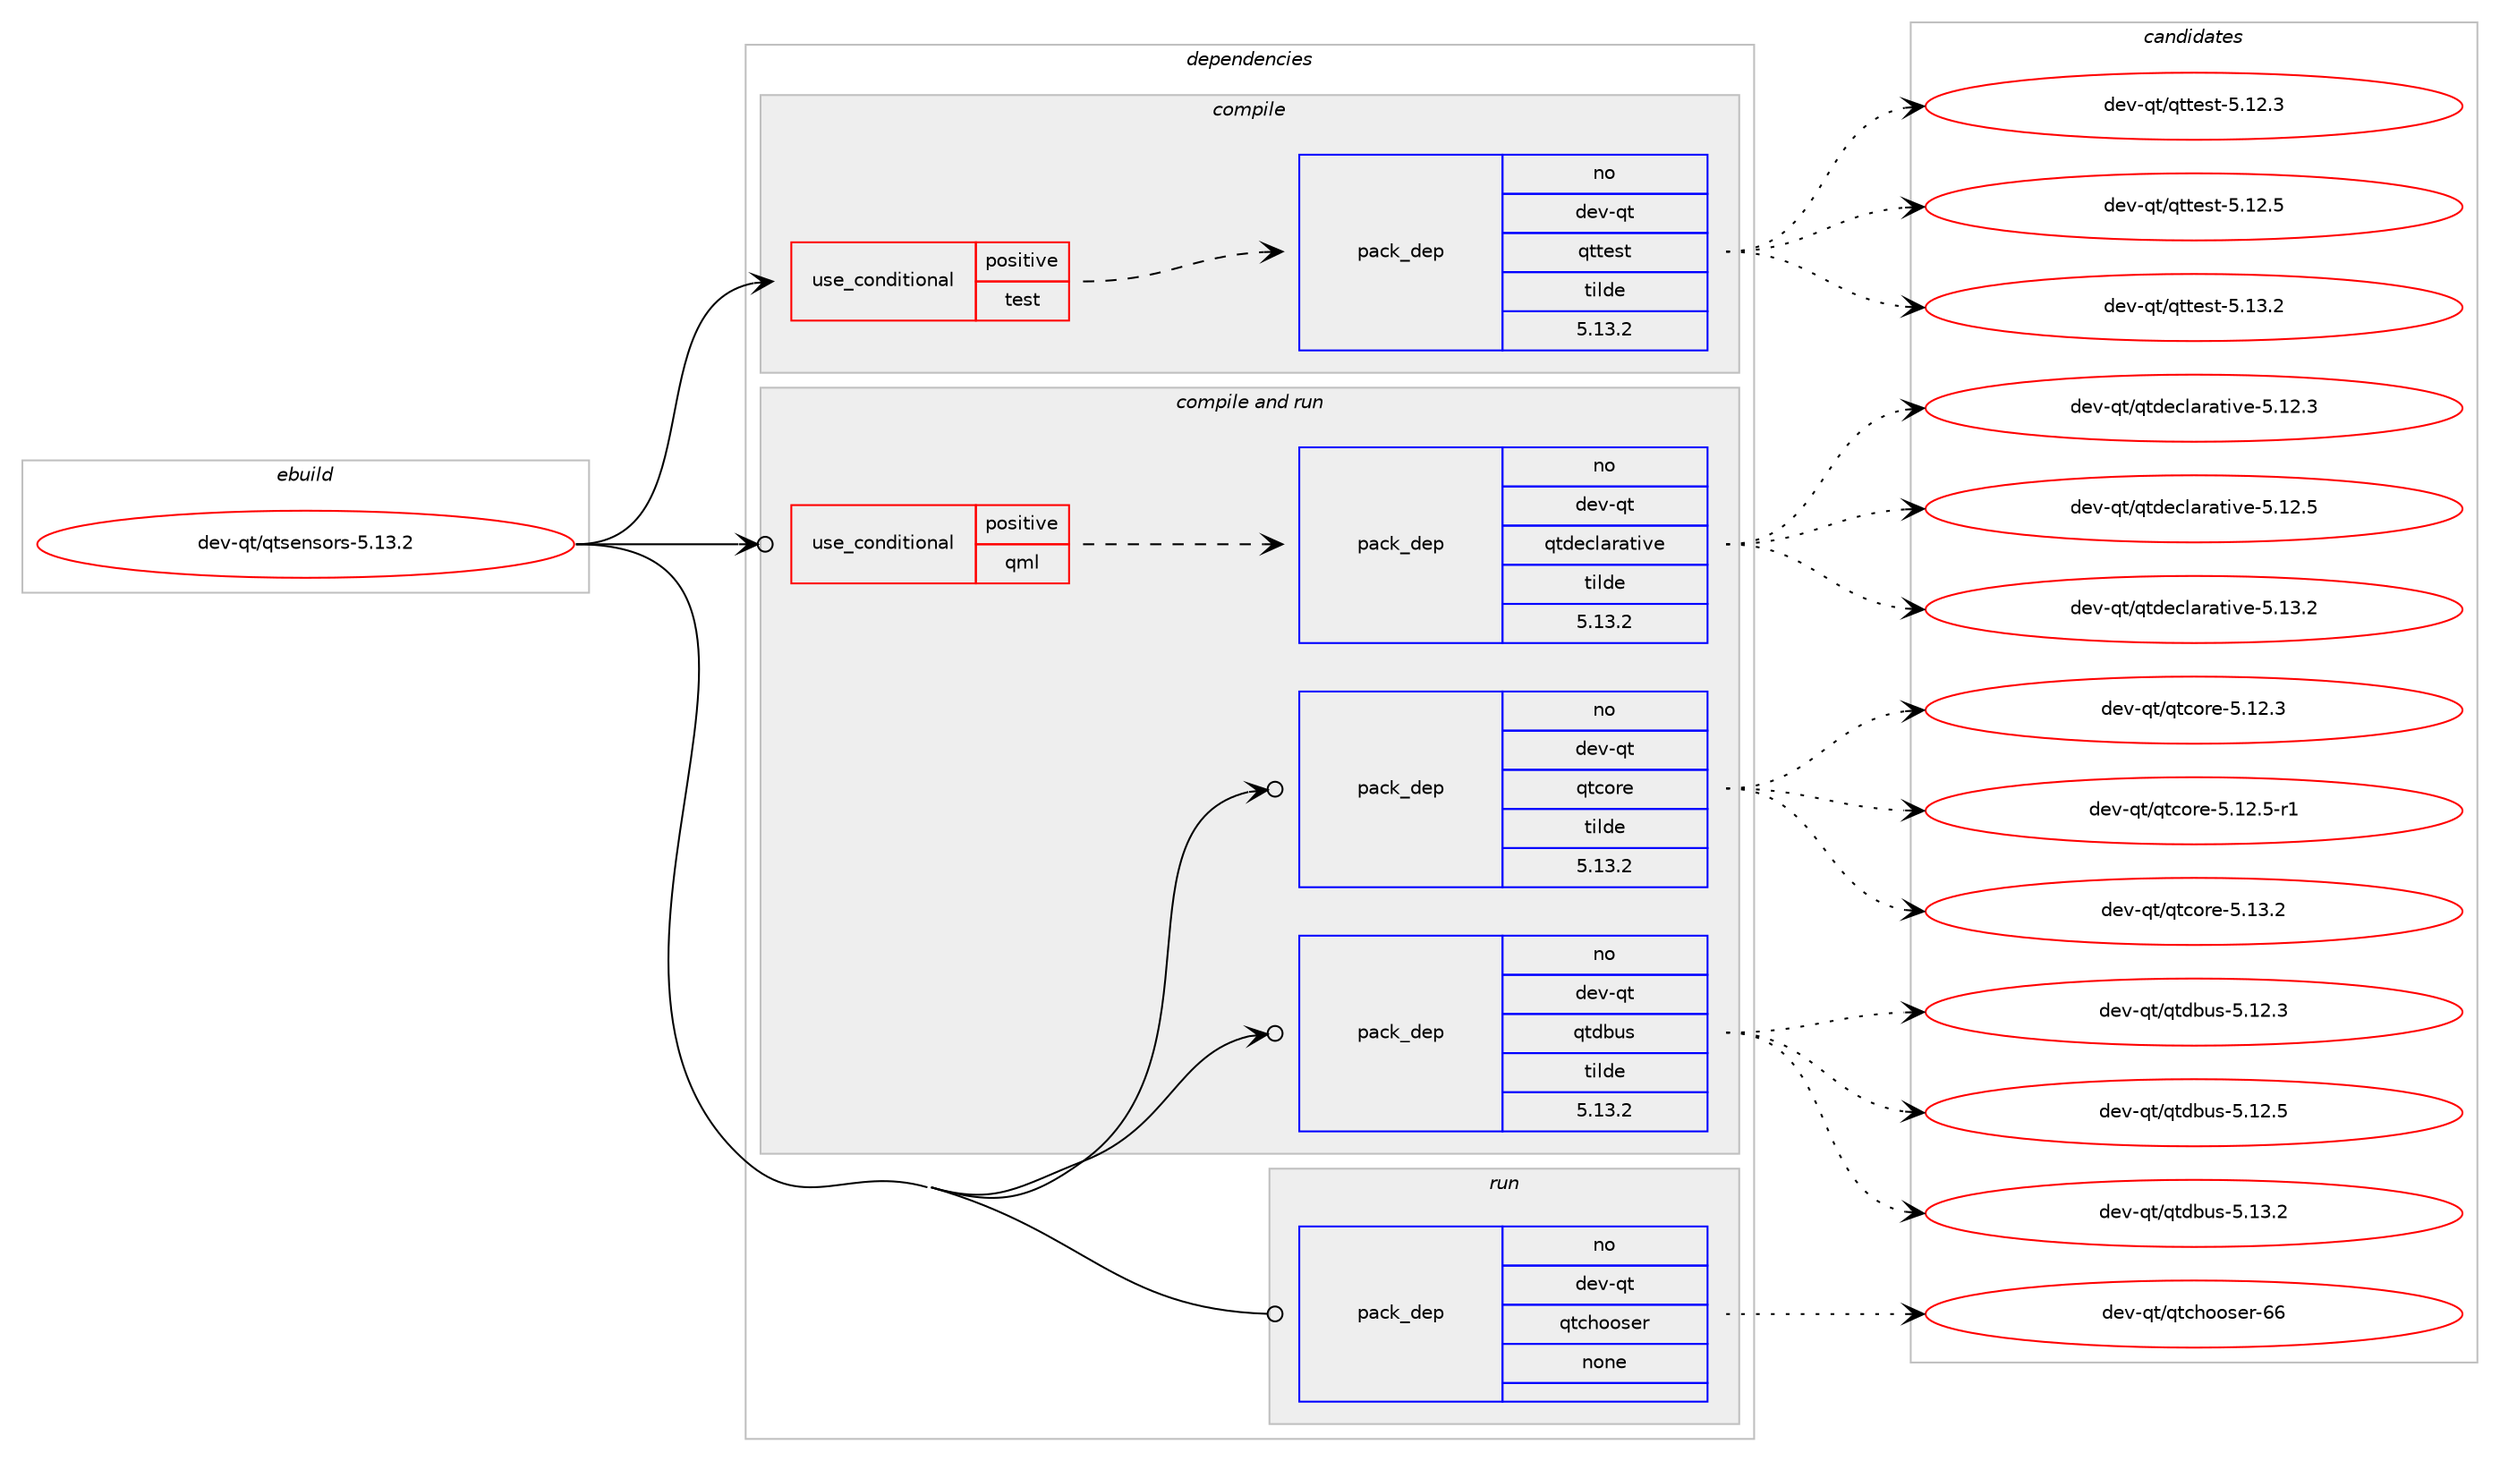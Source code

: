 digraph prolog {

# *************
# Graph options
# *************

newrank=true;
concentrate=true;
compound=true;
graph [rankdir=LR,fontname=Helvetica,fontsize=10,ranksep=1.5];#, ranksep=2.5, nodesep=0.2];
edge  [arrowhead=vee];
node  [fontname=Helvetica,fontsize=10];

# **********
# The ebuild
# **********

subgraph cluster_leftcol {
color=gray;
rank=same;
label=<<i>ebuild</i>>;
id [label="dev-qt/qtsensors-5.13.2", color=red, width=4, href="../dev-qt/qtsensors-5.13.2.svg"];
}

# ****************
# The dependencies
# ****************

subgraph cluster_midcol {
color=gray;
label=<<i>dependencies</i>>;
subgraph cluster_compile {
fillcolor="#eeeeee";
style=filled;
label=<<i>compile</i>>;
subgraph cond152409 {
dependency646987 [label=<<TABLE BORDER="0" CELLBORDER="1" CELLSPACING="0" CELLPADDING="4"><TR><TD ROWSPAN="3" CELLPADDING="10">use_conditional</TD></TR><TR><TD>positive</TD></TR><TR><TD>test</TD></TR></TABLE>>, shape=none, color=red];
subgraph pack482687 {
dependency646988 [label=<<TABLE BORDER="0" CELLBORDER="1" CELLSPACING="0" CELLPADDING="4" WIDTH="220"><TR><TD ROWSPAN="6" CELLPADDING="30">pack_dep</TD></TR><TR><TD WIDTH="110">no</TD></TR><TR><TD>dev-qt</TD></TR><TR><TD>qttest</TD></TR><TR><TD>tilde</TD></TR><TR><TD>5.13.2</TD></TR></TABLE>>, shape=none, color=blue];
}
dependency646987:e -> dependency646988:w [weight=20,style="dashed",arrowhead="vee"];
}
id:e -> dependency646987:w [weight=20,style="solid",arrowhead="vee"];
}
subgraph cluster_compileandrun {
fillcolor="#eeeeee";
style=filled;
label=<<i>compile and run</i>>;
subgraph cond152410 {
dependency646989 [label=<<TABLE BORDER="0" CELLBORDER="1" CELLSPACING="0" CELLPADDING="4"><TR><TD ROWSPAN="3" CELLPADDING="10">use_conditional</TD></TR><TR><TD>positive</TD></TR><TR><TD>qml</TD></TR></TABLE>>, shape=none, color=red];
subgraph pack482688 {
dependency646990 [label=<<TABLE BORDER="0" CELLBORDER="1" CELLSPACING="0" CELLPADDING="4" WIDTH="220"><TR><TD ROWSPAN="6" CELLPADDING="30">pack_dep</TD></TR><TR><TD WIDTH="110">no</TD></TR><TR><TD>dev-qt</TD></TR><TR><TD>qtdeclarative</TD></TR><TR><TD>tilde</TD></TR><TR><TD>5.13.2</TD></TR></TABLE>>, shape=none, color=blue];
}
dependency646989:e -> dependency646990:w [weight=20,style="dashed",arrowhead="vee"];
}
id:e -> dependency646989:w [weight=20,style="solid",arrowhead="odotvee"];
subgraph pack482689 {
dependency646991 [label=<<TABLE BORDER="0" CELLBORDER="1" CELLSPACING="0" CELLPADDING="4" WIDTH="220"><TR><TD ROWSPAN="6" CELLPADDING="30">pack_dep</TD></TR><TR><TD WIDTH="110">no</TD></TR><TR><TD>dev-qt</TD></TR><TR><TD>qtcore</TD></TR><TR><TD>tilde</TD></TR><TR><TD>5.13.2</TD></TR></TABLE>>, shape=none, color=blue];
}
id:e -> dependency646991:w [weight=20,style="solid",arrowhead="odotvee"];
subgraph pack482690 {
dependency646992 [label=<<TABLE BORDER="0" CELLBORDER="1" CELLSPACING="0" CELLPADDING="4" WIDTH="220"><TR><TD ROWSPAN="6" CELLPADDING="30">pack_dep</TD></TR><TR><TD WIDTH="110">no</TD></TR><TR><TD>dev-qt</TD></TR><TR><TD>qtdbus</TD></TR><TR><TD>tilde</TD></TR><TR><TD>5.13.2</TD></TR></TABLE>>, shape=none, color=blue];
}
id:e -> dependency646992:w [weight=20,style="solid",arrowhead="odotvee"];
}
subgraph cluster_run {
fillcolor="#eeeeee";
style=filled;
label=<<i>run</i>>;
subgraph pack482691 {
dependency646993 [label=<<TABLE BORDER="0" CELLBORDER="1" CELLSPACING="0" CELLPADDING="4" WIDTH="220"><TR><TD ROWSPAN="6" CELLPADDING="30">pack_dep</TD></TR><TR><TD WIDTH="110">no</TD></TR><TR><TD>dev-qt</TD></TR><TR><TD>qtchooser</TD></TR><TR><TD>none</TD></TR><TR><TD></TD></TR></TABLE>>, shape=none, color=blue];
}
id:e -> dependency646993:w [weight=20,style="solid",arrowhead="odot"];
}
}

# **************
# The candidates
# **************

subgraph cluster_choices {
rank=same;
color=gray;
label=<<i>candidates</i>>;

subgraph choice482687 {
color=black;
nodesep=1;
choice100101118451131164711311611610111511645534649504651 [label="dev-qt/qttest-5.12.3", color=red, width=4,href="../dev-qt/qttest-5.12.3.svg"];
choice100101118451131164711311611610111511645534649504653 [label="dev-qt/qttest-5.12.5", color=red, width=4,href="../dev-qt/qttest-5.12.5.svg"];
choice100101118451131164711311611610111511645534649514650 [label="dev-qt/qttest-5.13.2", color=red, width=4,href="../dev-qt/qttest-5.13.2.svg"];
dependency646988:e -> choice100101118451131164711311611610111511645534649504651:w [style=dotted,weight="100"];
dependency646988:e -> choice100101118451131164711311611610111511645534649504653:w [style=dotted,weight="100"];
dependency646988:e -> choice100101118451131164711311611610111511645534649514650:w [style=dotted,weight="100"];
}
subgraph choice482688 {
color=black;
nodesep=1;
choice100101118451131164711311610010199108971149711610511810145534649504651 [label="dev-qt/qtdeclarative-5.12.3", color=red, width=4,href="../dev-qt/qtdeclarative-5.12.3.svg"];
choice100101118451131164711311610010199108971149711610511810145534649504653 [label="dev-qt/qtdeclarative-5.12.5", color=red, width=4,href="../dev-qt/qtdeclarative-5.12.5.svg"];
choice100101118451131164711311610010199108971149711610511810145534649514650 [label="dev-qt/qtdeclarative-5.13.2", color=red, width=4,href="../dev-qt/qtdeclarative-5.13.2.svg"];
dependency646990:e -> choice100101118451131164711311610010199108971149711610511810145534649504651:w [style=dotted,weight="100"];
dependency646990:e -> choice100101118451131164711311610010199108971149711610511810145534649504653:w [style=dotted,weight="100"];
dependency646990:e -> choice100101118451131164711311610010199108971149711610511810145534649514650:w [style=dotted,weight="100"];
}
subgraph choice482689 {
color=black;
nodesep=1;
choice10010111845113116471131169911111410145534649504651 [label="dev-qt/qtcore-5.12.3", color=red, width=4,href="../dev-qt/qtcore-5.12.3.svg"];
choice100101118451131164711311699111114101455346495046534511449 [label="dev-qt/qtcore-5.12.5-r1", color=red, width=4,href="../dev-qt/qtcore-5.12.5-r1.svg"];
choice10010111845113116471131169911111410145534649514650 [label="dev-qt/qtcore-5.13.2", color=red, width=4,href="../dev-qt/qtcore-5.13.2.svg"];
dependency646991:e -> choice10010111845113116471131169911111410145534649504651:w [style=dotted,weight="100"];
dependency646991:e -> choice100101118451131164711311699111114101455346495046534511449:w [style=dotted,weight="100"];
dependency646991:e -> choice10010111845113116471131169911111410145534649514650:w [style=dotted,weight="100"];
}
subgraph choice482690 {
color=black;
nodesep=1;
choice10010111845113116471131161009811711545534649504651 [label="dev-qt/qtdbus-5.12.3", color=red, width=4,href="../dev-qt/qtdbus-5.12.3.svg"];
choice10010111845113116471131161009811711545534649504653 [label="dev-qt/qtdbus-5.12.5", color=red, width=4,href="../dev-qt/qtdbus-5.12.5.svg"];
choice10010111845113116471131161009811711545534649514650 [label="dev-qt/qtdbus-5.13.2", color=red, width=4,href="../dev-qt/qtdbus-5.13.2.svg"];
dependency646992:e -> choice10010111845113116471131161009811711545534649504651:w [style=dotted,weight="100"];
dependency646992:e -> choice10010111845113116471131161009811711545534649504653:w [style=dotted,weight="100"];
dependency646992:e -> choice10010111845113116471131161009811711545534649514650:w [style=dotted,weight="100"];
}
subgraph choice482691 {
color=black;
nodesep=1;
choice100101118451131164711311699104111111115101114455454 [label="dev-qt/qtchooser-66", color=red, width=4,href="../dev-qt/qtchooser-66.svg"];
dependency646993:e -> choice100101118451131164711311699104111111115101114455454:w [style=dotted,weight="100"];
}
}

}
